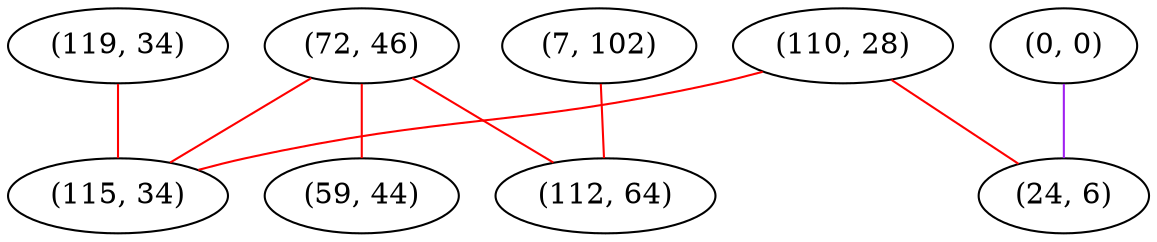 graph "" {
"(72, 46)";
"(0, 0)";
"(110, 28)";
"(24, 6)";
"(7, 102)";
"(59, 44)";
"(119, 34)";
"(115, 34)";
"(112, 64)";
"(72, 46)" -- "(115, 34)"  [color=red, key=0, weight=1];
"(72, 46)" -- "(112, 64)"  [color=red, key=0, weight=1];
"(72, 46)" -- "(59, 44)"  [color=red, key=0, weight=1];
"(0, 0)" -- "(24, 6)"  [color=purple, key=0, weight=4];
"(110, 28)" -- "(24, 6)"  [color=red, key=0, weight=1];
"(110, 28)" -- "(115, 34)"  [color=red, key=0, weight=1];
"(7, 102)" -- "(112, 64)"  [color=red, key=0, weight=1];
"(119, 34)" -- "(115, 34)"  [color=red, key=0, weight=1];
}
